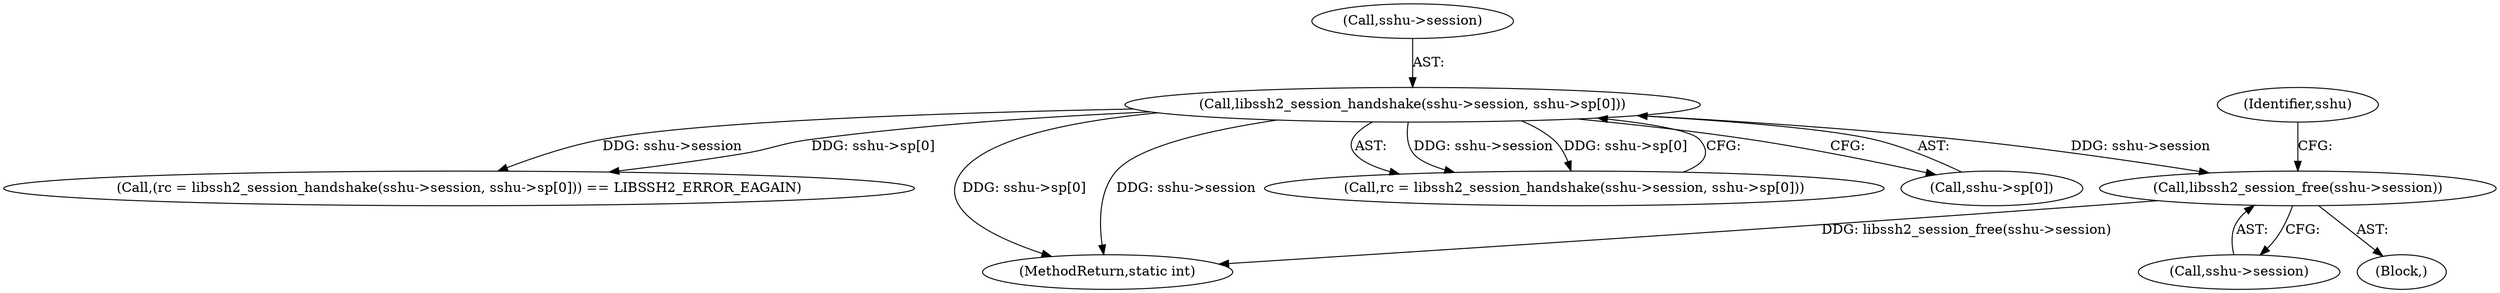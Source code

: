 digraph "0_nmap_350bbe0597d37ad67abe5fef8fba984707b4e9ad@API" {
"1000160" [label="(Call,libssh2_session_free(sshu->session))"];
"1000128" [label="(Call,libssh2_session_handshake(sshu->session, sshu->sp[0]))"];
"1000166" [label="(Identifier,sshu)"];
"1000159" [label="(Block,)"];
"1000128" [label="(Call,libssh2_session_handshake(sshu->session, sshu->sp[0]))"];
"1000160" [label="(Call,libssh2_session_free(sshu->session))"];
"1000125" [label="(Call,(rc = libssh2_session_handshake(sshu->session, sshu->sp[0])) == LIBSSH2_ERROR_EAGAIN)"];
"1000178" [label="(MethodReturn,static int)"];
"1000126" [label="(Call,rc = libssh2_session_handshake(sshu->session, sshu->sp[0]))"];
"1000161" [label="(Call,sshu->session)"];
"1000132" [label="(Call,sshu->sp[0])"];
"1000129" [label="(Call,sshu->session)"];
"1000160" -> "1000159"  [label="AST: "];
"1000160" -> "1000161"  [label="CFG: "];
"1000161" -> "1000160"  [label="AST: "];
"1000166" -> "1000160"  [label="CFG: "];
"1000160" -> "1000178"  [label="DDG: libssh2_session_free(sshu->session)"];
"1000128" -> "1000160"  [label="DDG: sshu->session"];
"1000128" -> "1000126"  [label="AST: "];
"1000128" -> "1000132"  [label="CFG: "];
"1000129" -> "1000128"  [label="AST: "];
"1000132" -> "1000128"  [label="AST: "];
"1000126" -> "1000128"  [label="CFG: "];
"1000128" -> "1000178"  [label="DDG: sshu->sp[0]"];
"1000128" -> "1000178"  [label="DDG: sshu->session"];
"1000128" -> "1000125"  [label="DDG: sshu->session"];
"1000128" -> "1000125"  [label="DDG: sshu->sp[0]"];
"1000128" -> "1000126"  [label="DDG: sshu->session"];
"1000128" -> "1000126"  [label="DDG: sshu->sp[0]"];
}
